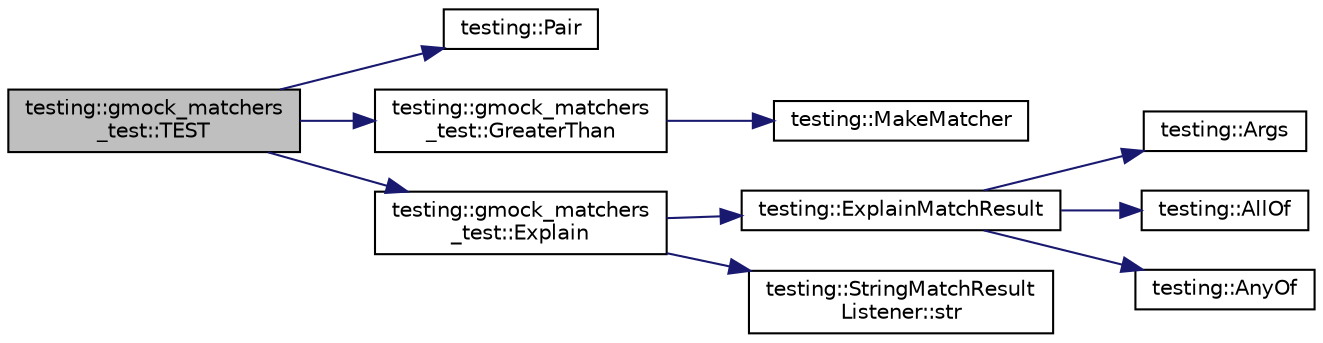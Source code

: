 digraph "testing::gmock_matchers_test::TEST"
{
  edge [fontname="Helvetica",fontsize="10",labelfontname="Helvetica",labelfontsize="10"];
  node [fontname="Helvetica",fontsize="10",shape=record];
  rankdir="LR";
  Node599 [label="testing::gmock_matchers\l_test::TEST",height=0.2,width=0.4,color="black", fillcolor="grey75", style="filled", fontcolor="black"];
  Node599 -> Node600 [color="midnightblue",fontsize="10",style="solid",fontname="Helvetica"];
  Node600 [label="testing::Pair",height=0.2,width=0.4,color="black", fillcolor="white", style="filled",URL="$d0/d75/namespacetesting.html#ac7520de8af26d3085513eeeb68561889"];
  Node599 -> Node601 [color="midnightblue",fontsize="10",style="solid",fontname="Helvetica"];
  Node601 [label="testing::gmock_matchers\l_test::GreaterThan",height=0.2,width=0.4,color="black", fillcolor="white", style="filled",URL="$d5/de1/namespacetesting_1_1gmock__matchers__test.html#a8cf8614a7c9adc8fb00e8af04895f97c"];
  Node601 -> Node602 [color="midnightblue",fontsize="10",style="solid",fontname="Helvetica"];
  Node602 [label="testing::MakeMatcher",height=0.2,width=0.4,color="black", fillcolor="white", style="filled",URL="$d0/d75/namespacetesting.html#a37fd8029ac00e60952440a3d9cca8166"];
  Node599 -> Node603 [color="midnightblue",fontsize="10",style="solid",fontname="Helvetica"];
  Node603 [label="testing::gmock_matchers\l_test::Explain",height=0.2,width=0.4,color="black", fillcolor="white", style="filled",URL="$d5/de1/namespacetesting_1_1gmock__matchers__test.html#a54e38d7df891801181af4c2acc38c3d5"];
  Node603 -> Node604 [color="midnightblue",fontsize="10",style="solid",fontname="Helvetica"];
  Node604 [label="testing::ExplainMatchResult",height=0.2,width=0.4,color="black", fillcolor="white", style="filled",URL="$d0/d75/namespacetesting.html#a6d5fbd5104dafc63bf705dafbcb5ce18"];
  Node604 -> Node605 [color="midnightblue",fontsize="10",style="solid",fontname="Helvetica"];
  Node605 [label="testing::Args",height=0.2,width=0.4,color="black", fillcolor="white", style="filled",URL="$d0/d75/namespacetesting.html#aaca153f67b689b8b9d5b8c67ecf8cee4"];
  Node604 -> Node606 [color="midnightblue",fontsize="10",style="solid",fontname="Helvetica"];
  Node606 [label="testing::AllOf",height=0.2,width=0.4,color="black", fillcolor="white", style="filled",URL="$d0/d75/namespacetesting.html#af7618e8606c1cb45738163688944e2b7"];
  Node604 -> Node607 [color="midnightblue",fontsize="10",style="solid",fontname="Helvetica"];
  Node607 [label="testing::AnyOf",height=0.2,width=0.4,color="black", fillcolor="white", style="filled",URL="$d0/d75/namespacetesting.html#a81cfefd9f75cdce827d5bc873cf73aac"];
  Node603 -> Node608 [color="midnightblue",fontsize="10",style="solid",fontname="Helvetica"];
  Node608 [label="testing::StringMatchResult\lListener::str",height=0.2,width=0.4,color="black", fillcolor="white", style="filled",URL="$d9/dd6/classtesting_1_1_string_match_result_listener.html#a77e501016fa53b76e7eee1739d25dde9"];
}
